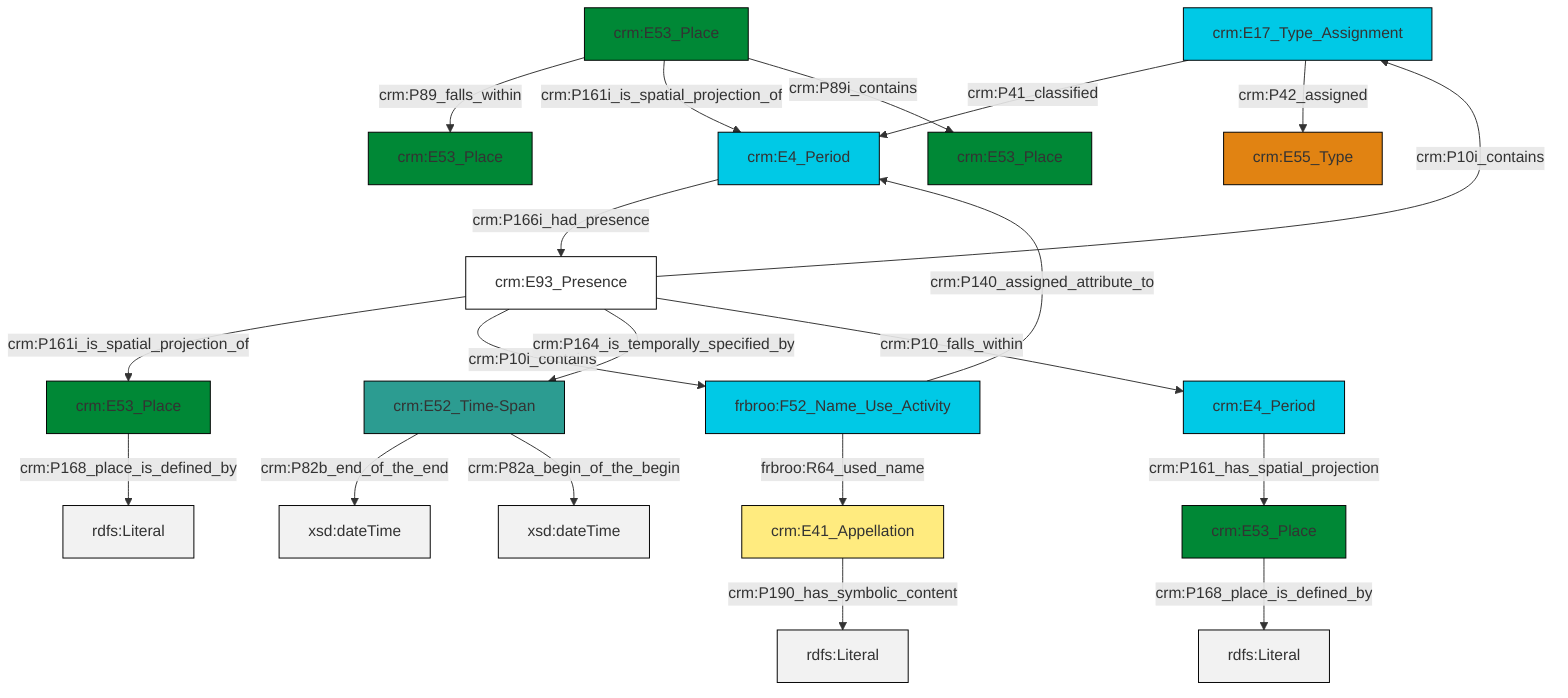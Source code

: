 graph TD
classDef Literal fill:#f2f2f2,stroke:#000000;
classDef CRM_Entity fill:#FFFFFF,stroke:#000000;
classDef Temporal_Entity fill:#00C9E6, stroke:#000000;
classDef Type fill:#E18312, stroke:#000000;
classDef Time-Span fill:#2C9C91, stroke:#000000;
classDef Appellation fill:#FFEB7F, stroke:#000000;
classDef Place fill:#008836, stroke:#000000;
classDef Persistent_Item fill:#B266B2, stroke:#000000;
classDef Conceptual_Object fill:#FFD700, stroke:#000000;
classDef Physical_Thing fill:#D2B48C, stroke:#000000;
classDef Actor fill:#f58aad, stroke:#000000;
classDef PC_Classes fill:#4ce600, stroke:#000000;
classDef Multi fill:#cccccc,stroke:#000000;

0["crm:E17_Type_Assignment"]:::Temporal_Entity -->|crm:P41_classified| 1["crm:E4_Period"]:::Temporal_Entity
4["crm:E93_Presence"]:::CRM_Entity -->|crm:P161i_is_spatial_projection_of| 5["crm:E53_Place"]:::Place
0["crm:E17_Type_Assignment"]:::Temporal_Entity -->|crm:P42_assigned| 9["crm:E55_Type"]:::Type
4["crm:E93_Presence"]:::CRM_Entity -->|crm:P10i_contains| 11["frbroo:F52_Name_Use_Activity"]:::Temporal_Entity
12["crm:E53_Place"]:::Place -->|crm:P89_falls_within| 2["crm:E53_Place"]:::Place
4["crm:E93_Presence"]:::CRM_Entity -->|crm:P164_is_temporally_specified_by| 6["crm:E52_Time-Span"]:::Time-Span
4["crm:E93_Presence"]:::CRM_Entity -->|crm:P10i_contains| 0["crm:E17_Type_Assignment"]:::Temporal_Entity
12["crm:E53_Place"]:::Place -->|crm:P161i_is_spatial_projection_of| 1["crm:E4_Period"]:::Temporal_Entity
15["crm:E41_Appellation"]:::Appellation -->|crm:P190_has_symbolic_content| 21[rdfs:Literal]:::Literal
19["crm:E53_Place"]:::Place -->|crm:P168_place_is_defined_by| 22[rdfs:Literal]:::Literal
5["crm:E53_Place"]:::Place -->|crm:P168_place_is_defined_by| 25[rdfs:Literal]:::Literal
6["crm:E52_Time-Span"]:::Time-Span -->|crm:P82b_end_of_the_end| 26[xsd:dateTime]:::Literal
4["crm:E93_Presence"]:::CRM_Entity -->|crm:P10_falls_within| 23["crm:E4_Period"]:::Temporal_Entity
6["crm:E52_Time-Span"]:::Time-Span -->|crm:P82a_begin_of_the_begin| 27[xsd:dateTime]:::Literal
23["crm:E4_Period"]:::Temporal_Entity -->|crm:P161_has_spatial_projection| 19["crm:E53_Place"]:::Place
11["frbroo:F52_Name_Use_Activity"]:::Temporal_Entity -->|frbroo:R64_used_name| 15["crm:E41_Appellation"]:::Appellation
11["frbroo:F52_Name_Use_Activity"]:::Temporal_Entity -->|crm:P140_assigned_attribute_to| 1["crm:E4_Period"]:::Temporal_Entity
1["crm:E4_Period"]:::Temporal_Entity -->|crm:P166i_had_presence| 4["crm:E93_Presence"]:::CRM_Entity
12["crm:E53_Place"]:::Place -->|crm:P89i_contains| 28["crm:E53_Place"]:::Place